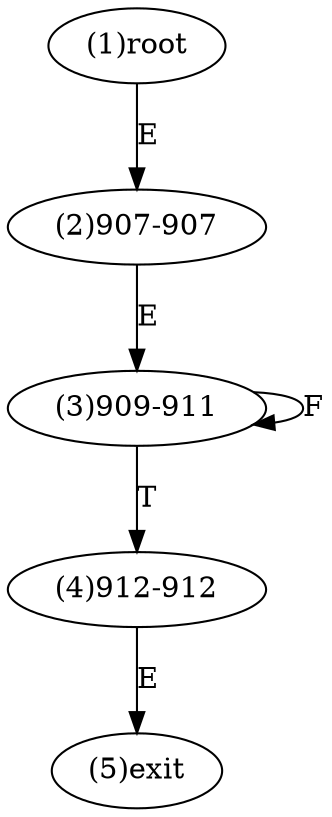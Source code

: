 digraph "" { 
1[ label="(1)root"];
2[ label="(2)907-907"];
3[ label="(3)909-911"];
4[ label="(4)912-912"];
5[ label="(5)exit"];
1->2[ label="E"];
2->3[ label="E"];
3->3[ label="F"];
3->4[ label="T"];
4->5[ label="E"];
}